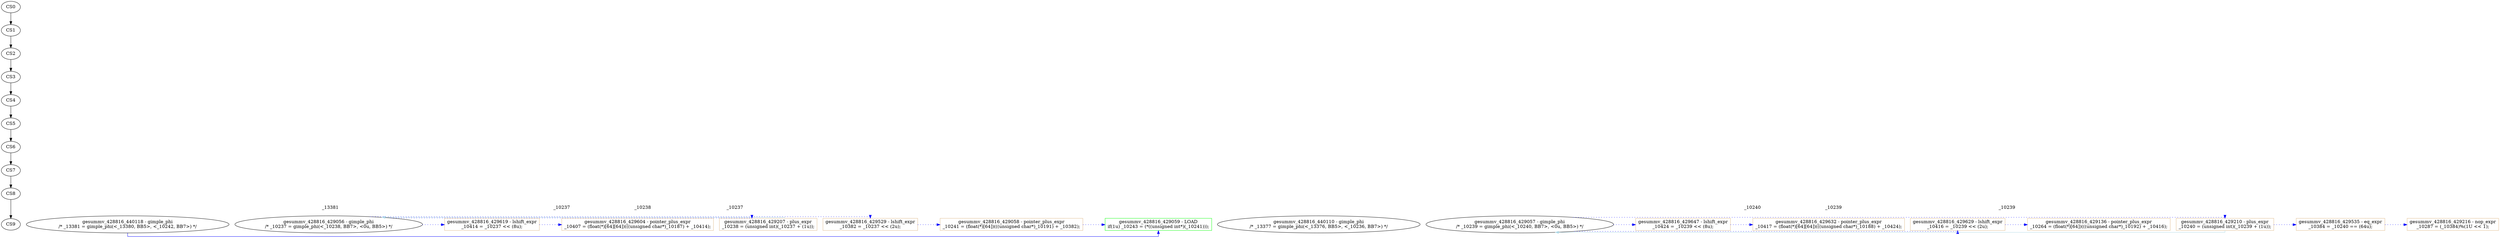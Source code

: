 digraph G {
//Scheduling solution
splines=ortho;
//Control Step: 0
CS0 [style=plaintext]
{rank=same; CS0  ;}
//Control Step: 1
CS1 [style=plaintext]
{rank=same; CS1  ;}
//Control Step: 2
CS2 [style=plaintext]
{rank=same; CS2  ;}
//Control Step: 3
CS3 [style=plaintext]
{rank=same; CS3  ;}
//Control Step: 4
CS4 [style=plaintext]
{rank=same; CS4  ;}
//Control Step: 5
CS5 [style=plaintext]
{rank=same; CS5  ;}
//Control Step: 6
CS6 [style=plaintext]
{rank=same; CS6  ;}
//Control Step: 7
CS7 [style=plaintext]
{rank=same; CS7  ;}
//Control Step: 8
CS8 [style=plaintext]
{rank=same; CS8  ;}
//Control Step: 9
CS9 [style=plaintext]
{rank=same; CS9 80 79 77 87 88 75 83 85 76 89 81 84 78 91 90 82 86  ;}
CS0 -> CS1;
CS1 -> CS2;
CS2 -> CS3;
CS3 -> CS4;
CS4 -> CS5;
CS5 -> CS6;
CS6 -> CS7;
CS7 -> CS8;
CS8 -> CS9;
CS9 -> 80 [style=invis weight=1000 color=dimgrey];
75[shape=ellipse,label="gesummv_428816_429056 - gimple_phi\n/* _10237 = gimple_phi(<_10238, BB7>, <0u, BB5>) */\n"];
76[shape=ellipse,label="gesummv_428816_429057 - gimple_phi\n/* _10239 = gimple_phi(<_10240, BB7>, <0u, BB5>) */\n"];
77[shape=ellipse,label="gesummv_428816_440110 - gimple_phi\n/* _13377 = gimple_phi(<_13376, BB5>, <_10236, BB7>) */\n"];
78[shape=ellipse,label="gesummv_428816_440118 - gimple_phi\n/* _13381 = gimple_phi(<_13380, BB5>, <_10242, BB7>) */\n"];
79[color=burlywood,shape=box,label="gesummv_428816_429529 - lshift_expr\n_10382 = _10237 << (2u);\n"];
80[color=burlywood,shape=box,label="gesummv_428816_429058 - pointer_plus_expr\n_10241 = (float(*)[64])(((unsigned char*)_10191) + _10382);\n"];
81[color=green,shape=box,label="gesummv_428816_429059 - LOAD\nif(1u) _10243 = (*((unsigned int*)(_10241)));\n"];
82[color=burlywood,shape=box,label="gesummv_428816_429619 - lshift_expr\n_10414 = _10237 << (8u);\n"];
83[color=burlywood,shape=box,label="gesummv_428816_429604 - pointer_plus_expr\n_10407 = (float(*)[64][64])(((unsigned char*)_10187) + _10414);\n"];
84[color=burlywood,shape=box,label="gesummv_428816_429629 - lshift_expr\n_10416 = _10239 << (2u);\n"];
85[color=burlywood,shape=box,label="gesummv_428816_429136 - pointer_plus_expr\n_10264 = (float(*)[64])(((unsigned char*)_10192) + _10416);\n"];
86[color=burlywood,shape=box,label="gesummv_428816_429647 - lshift_expr\n_10424 = _10239 << (8u);\n"];
87[color=burlywood,shape=box,label="gesummv_428816_429632 - pointer_plus_expr\n_10417 = (float(*)[64][64])(((unsigned char*)_10188) + _10424);\n"];
88[color=burlywood,shape=box,label="gesummv_428816_429207 - plus_expr\n_10238 = (unsigned int)(_10237 + (1u));\n"];
89[color=burlywood,shape=box,label="gesummv_428816_429210 - plus_expr\n_10240 = (unsigned int)(_10239 + (1u));\n"];
90[color=burlywood,shape=box,label="gesummv_428816_429535 - eq_expr\n_10384 = _10240 == (64u);\n"];
91[color=burlywood,shape=box,label="gesummv_428816_429216 - nop_expr\n_10287 = (_10384)%(1U << 1);\n"];
79->80 [color=blue, style=dotted,label="_10382"];
80->81 [color=blue, style=dotted,label="_10241"];
82->83 [color=blue, style=dotted,label="_10414"];
84->85 [color=blue, style=dotted,label="_10416"];
86->87 [color=blue, style=dotted,label="_10424"];
89->90 [color=blue, style=dotted,label="_10240"];
90->91 [color=blue, style=dotted,label="_10384"];
75->88 [color=blue, style=dotted,label="_10237"];
88->75 [color=lightblue,label="_10238"];
76->89 [color=blue, style=dotted,label="_10239"];
89->76 [color=lightblue,label="_10240"];
75->79 [color=blue, style=dotted,label="_10237"];
75->82 [color=blue, style=dotted,label="_10237"];
76->84 [color=blue, style=dotted,label="_10239"];
76->86 [color=blue, style=dotted,label="_10239"];
78->81 [color=blue,label="_13381"];
}
